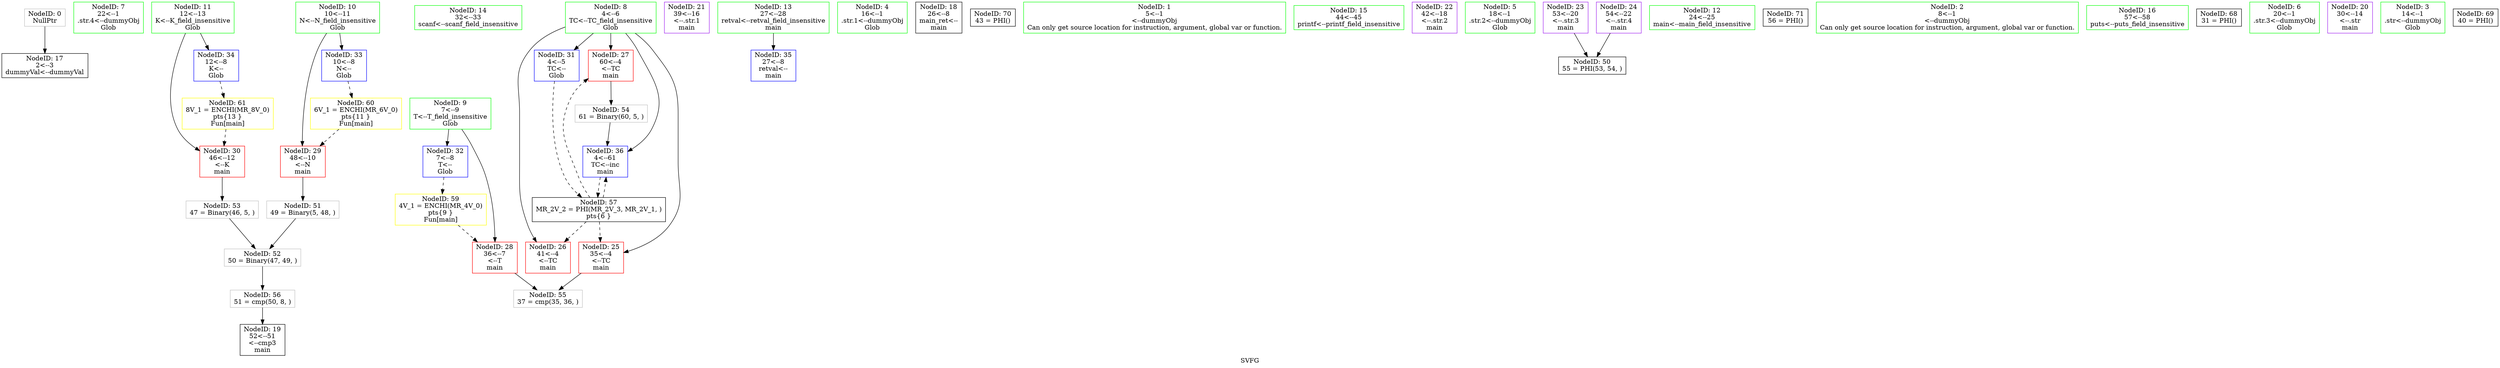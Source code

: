 digraph "SVFG" {
	label="SVFG";

	Node0x55dfb400af60 [shape=record,color=grey,label="{NodeID: 0\nNullPtr}"];
	Node0x55dfb400af60 -> Node0x55dfb401c4c0[style=solid];
	Node0x55dfb401a570 [shape=record,color=green,label="{NodeID: 7\n22\<--1\n.str.4\<--dummyObj\nGlob }"];
	Node0x55dfb401f1e0 [shape=record,color=grey,label="{NodeID: 52\n50 = Binary(47, 49, )\n}"];
	Node0x55dfb401f1e0 -> Node0x55dfb401f7e0[style=solid];
	Node0x55dfb401c1c0 [shape=record,color=green,label="{NodeID: 14\n32\<--33\nscanf\<--scanf_field_insensitive\n}"];
	Node0x55dfb40223a0 [shape=record,color=yellow,style=double,label="{NodeID: 59\n4V_1 = ENCHI(MR_4V_0)\npts\{9 \}\nFun[main]}"];
	Node0x55dfb40223a0 -> Node0x55dfb401cde0[style=dashed];
	Node0x55dfb401c830 [shape=record,color=purple,label="{NodeID: 21\n39\<--16\n\<--.str.1\nmain\n}"];
	Node0x55dfb401cde0 [shape=record,color=red,label="{NodeID: 28\n36\<--7\n\<--T\nmain\n}"];
	Node0x55dfb401cde0 -> Node0x55dfb401f660[style=solid];
	Node0x55dfb401d450 [shape=record,color=blue,label="{NodeID: 35\n27\<--8\nretval\<--\nmain\n}"];
	Node0x55dfb401a140 [shape=record,color=green,label="{NodeID: 4\n16\<--1\n.str.1\<--dummyObj\nGlob }"];
	Node0x55dfb401bef0 [shape=record,color=green,label="{NodeID: 11\n12\<--13\nK\<--K_field_insensitive\nGlob }"];
	Node0x55dfb401bef0 -> Node0x55dfb401cf80[style=solid];
	Node0x55dfb401bef0 -> Node0x55dfb401d350[style=solid];
	Node0x55dfb401f7e0 [shape=record,color=grey,label="{NodeID: 56\n51 = cmp(50, 8, )\n}"];
	Node0x55dfb401f7e0 -> Node0x55dfb401c690[style=solid];
	Node0x55dfb401c5c0 [shape=record,color=black,label="{NodeID: 18\n26\<--8\nmain_ret\<--\nmain\n}"];
	Node0x55dfb401cb70 [shape=record,color=red,label="{NodeID: 25\n35\<--4\n\<--TC\nmain\n}"];
	Node0x55dfb401cb70 -> Node0x55dfb401f660[style=solid];
	Node0x55dfb4025130 [shape=record,color=black,label="{NodeID: 70\n43 = PHI()\n}"];
	Node0x55dfb401d150 [shape=record,color=blue,label="{NodeID: 32\n7\<--8\nT\<--\nGlob }"];
	Node0x55dfb401d150 -> Node0x55dfb40223a0[style=dashed];
	Node0x55dfb400c100 [shape=record,color=green,label="{NodeID: 1\n5\<--1\n\<--dummyObj\nCan only get source location for instruction, argument, global var or function.}"];
	Node0x55dfb401bc60 [shape=record,color=green,label="{NodeID: 8\n4\<--6\nTC\<--TC_field_insensitive\nGlob }"];
	Node0x55dfb401bc60 -> Node0x55dfb401cb70[style=solid];
	Node0x55dfb401bc60 -> Node0x55dfb401cc40[style=solid];
	Node0x55dfb401bc60 -> Node0x55dfb401cd10[style=solid];
	Node0x55dfb401bc60 -> Node0x55dfb401d050[style=solid];
	Node0x55dfb401bc60 -> Node0x55dfb401d520[style=solid];
	Node0x55dfb401f360 [shape=record,color=grey,label="{NodeID: 53\n47 = Binary(46, 5, )\n}"];
	Node0x55dfb401f360 -> Node0x55dfb401f1e0[style=solid];
	Node0x55dfb401c2c0 [shape=record,color=green,label="{NodeID: 15\n44\<--45\nprintf\<--printf_field_insensitive\n}"];
	Node0x55dfb4022480 [shape=record,color=yellow,style=double,label="{NodeID: 60\n6V_1 = ENCHI(MR_6V_0)\npts\{11 \}\nFun[main]}"];
	Node0x55dfb4022480 -> Node0x55dfb401ceb0[style=dashed];
	Node0x55dfb401c900 [shape=record,color=purple,label="{NodeID: 22\n42\<--18\n\<--.str.2\nmain\n}"];
	Node0x55dfb401ceb0 [shape=record,color=red,label="{NodeID: 29\n48\<--10\n\<--N\nmain\n}"];
	Node0x55dfb401ceb0 -> Node0x55dfb401f060[style=solid];
	Node0x55dfb401d520 [shape=record,color=blue,label="{NodeID: 36\n4\<--61\nTC\<--inc\nmain\n}"];
	Node0x55dfb401d520 -> Node0x55dfb4021380[style=dashed];
	Node0x55dfb401a3f0 [shape=record,color=green,label="{NodeID: 5\n18\<--1\n.str.2\<--dummyObj\nGlob }"];
	Node0x55dfb3f49490 [shape=record,color=black,label="{NodeID: 50\n55 = PHI(53, 54, )\n}"];
	Node0x55dfb401bff0 [shape=record,color=green,label="{NodeID: 12\n24\<--25\nmain\<--main_field_insensitive\n}"];
	Node0x55dfb4021380 [shape=record,color=black,label="{NodeID: 57\nMR_2V_2 = PHI(MR_2V_3, MR_2V_1, )\npts\{6 \}\n}"];
	Node0x55dfb4021380 -> Node0x55dfb401cb70[style=dashed];
	Node0x55dfb4021380 -> Node0x55dfb401cc40[style=dashed];
	Node0x55dfb4021380 -> Node0x55dfb401cd10[style=dashed];
	Node0x55dfb4021380 -> Node0x55dfb401d520[style=dashed];
	Node0x55dfb401c690 [shape=record,color=black,label="{NodeID: 19\n52\<--51\n\<--cmp3\nmain\n}"];
	Node0x55dfb401cc40 [shape=record,color=red,label="{NodeID: 26\n41\<--4\n\<--TC\nmain\n}"];
	Node0x55dfb4025230 [shape=record,color=black,label="{NodeID: 71\n56 = PHI()\n}"];
	Node0x55dfb401d250 [shape=record,color=blue,label="{NodeID: 33\n10\<--8\nN\<--\nGlob }"];
	Node0x55dfb401d250 -> Node0x55dfb4022480[style=dashed];
	Node0x55dfb400c190 [shape=record,color=green,label="{NodeID: 2\n8\<--1\n\<--dummyObj\nCan only get source location for instruction, argument, global var or function.}"];
	Node0x55dfb401bcf0 [shape=record,color=green,label="{NodeID: 9\n7\<--9\nT\<--T_field_insensitive\nGlob }"];
	Node0x55dfb401bcf0 -> Node0x55dfb401cde0[style=solid];
	Node0x55dfb401bcf0 -> Node0x55dfb401d150[style=solid];
	Node0x55dfb401f4e0 [shape=record,color=grey,label="{NodeID: 54\n61 = Binary(60, 5, )\n}"];
	Node0x55dfb401f4e0 -> Node0x55dfb401d520[style=solid];
	Node0x55dfb401c3c0 [shape=record,color=green,label="{NodeID: 16\n57\<--58\nputs\<--puts_field_insensitive\n}"];
	Node0x55dfb4022560 [shape=record,color=yellow,style=double,label="{NodeID: 61\n8V_1 = ENCHI(MR_8V_0)\npts\{13 \}\nFun[main]}"];
	Node0x55dfb4022560 -> Node0x55dfb401cf80[style=dashed];
	Node0x55dfb401c9d0 [shape=record,color=purple,label="{NodeID: 23\n53\<--20\n\<--.str.3\nmain\n}"];
	Node0x55dfb401c9d0 -> Node0x55dfb3f49490[style=solid];
	Node0x55dfb4024f30 [shape=record,color=black,label="{NodeID: 68\n31 = PHI()\n}"];
	Node0x55dfb401cf80 [shape=record,color=red,label="{NodeID: 30\n46\<--12\n\<--K\nmain\n}"];
	Node0x55dfb401cf80 -> Node0x55dfb401f360[style=solid];
	Node0x55dfb401a4b0 [shape=record,color=green,label="{NodeID: 6\n20\<--1\n.str.3\<--dummyObj\nGlob }"];
	Node0x55dfb401f060 [shape=record,color=grey,label="{NodeID: 51\n49 = Binary(5, 48, )\n}"];
	Node0x55dfb401f060 -> Node0x55dfb401f1e0[style=solid];
	Node0x55dfb401c0f0 [shape=record,color=green,label="{NodeID: 13\n27\<--28\nretval\<--retval_field_insensitive\nmain\n}"];
	Node0x55dfb401c0f0 -> Node0x55dfb401d450[style=solid];
	Node0x55dfb401c760 [shape=record,color=purple,label="{NodeID: 20\n30\<--14\n\<--.str\nmain\n}"];
	Node0x55dfb401cd10 [shape=record,color=red,label="{NodeID: 27\n60\<--4\n\<--TC\nmain\n}"];
	Node0x55dfb401cd10 -> Node0x55dfb401f4e0[style=solid];
	Node0x55dfb401d350 [shape=record,color=blue,label="{NodeID: 34\n12\<--8\nK\<--\nGlob }"];
	Node0x55dfb401d350 -> Node0x55dfb4022560[style=dashed];
	Node0x55dfb401a0b0 [shape=record,color=green,label="{NodeID: 3\n14\<--1\n.str\<--dummyObj\nGlob }"];
	Node0x55dfb401bdf0 [shape=record,color=green,label="{NodeID: 10\n10\<--11\nN\<--N_field_insensitive\nGlob }"];
	Node0x55dfb401bdf0 -> Node0x55dfb401ceb0[style=solid];
	Node0x55dfb401bdf0 -> Node0x55dfb401d250[style=solid];
	Node0x55dfb401f660 [shape=record,color=grey,label="{NodeID: 55\n37 = cmp(35, 36, )\n}"];
	Node0x55dfb401c4c0 [shape=record,color=black,label="{NodeID: 17\n2\<--3\ndummyVal\<--dummyVal\n}"];
	Node0x55dfb401caa0 [shape=record,color=purple,label="{NodeID: 24\n54\<--22\n\<--.str.4\nmain\n}"];
	Node0x55dfb401caa0 -> Node0x55dfb3f49490[style=solid];
	Node0x55dfb4025030 [shape=record,color=black,label="{NodeID: 69\n40 = PHI()\n}"];
	Node0x55dfb401d050 [shape=record,color=blue,label="{NodeID: 31\n4\<--5\nTC\<--\nGlob }"];
	Node0x55dfb401d050 -> Node0x55dfb4021380[style=dashed];
}
